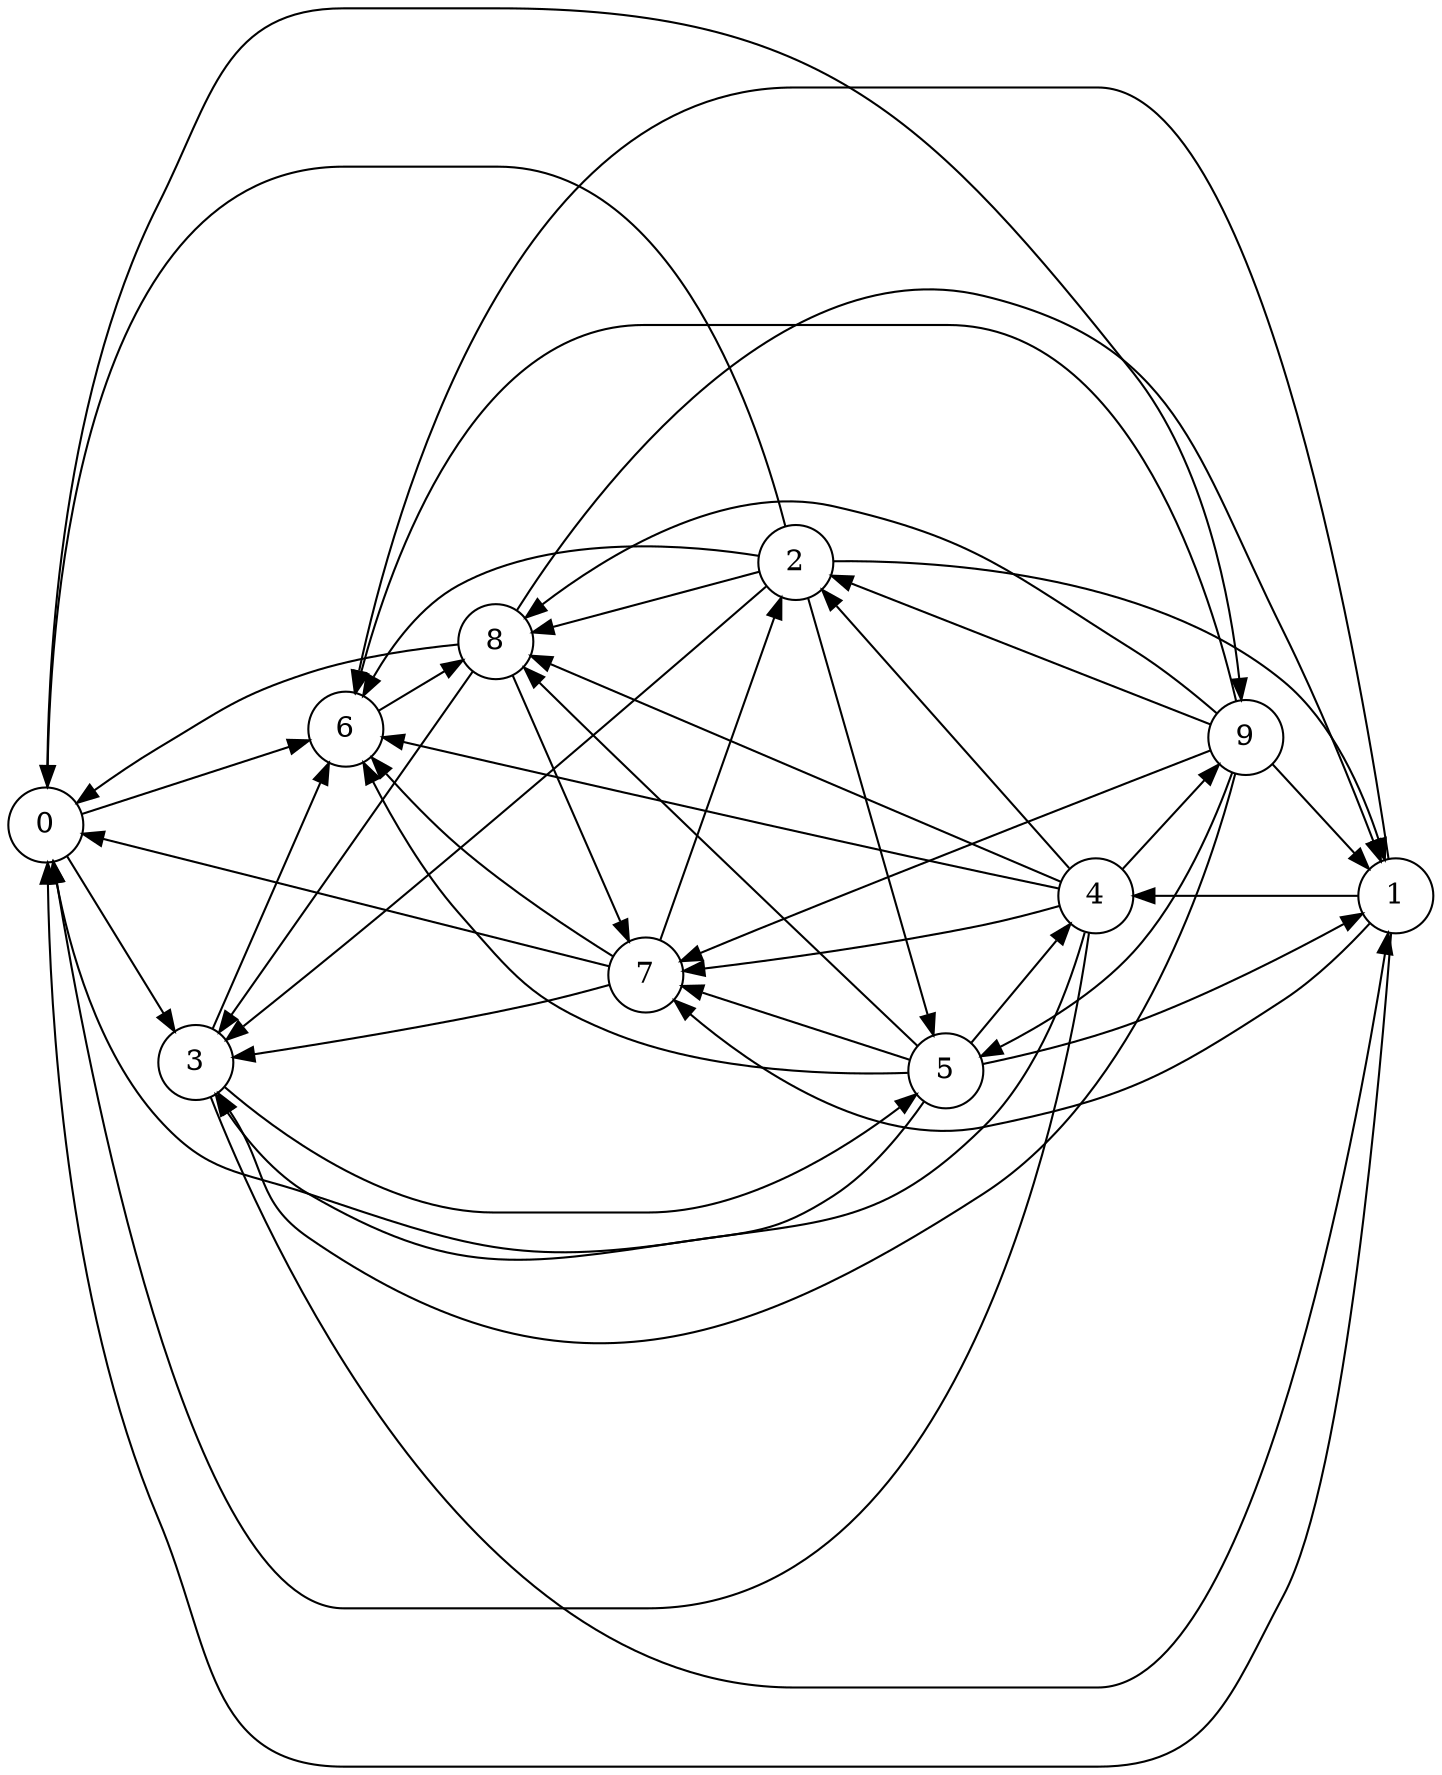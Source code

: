 digraph {
rankdir = LR;
node [shape = circle];
"0" -> "3"
"0" -> "6"
"0" -> "9"
"1" -> "0"
"1" -> "4"
"1" -> "6"
"1" -> "7"
"2" -> "0"
"2" -> "1"
"2" -> "3"
"2" -> "5"
"2" -> "6"
"2" -> "8"
"3" -> "1"
"3" -> "5"
"3" -> "6"
"4" -> "0"
"4" -> "2"
"4" -> "3"
"4" -> "6"
"4" -> "7"
"4" -> "8"
"4" -> "9"
"5" -> "0"
"5" -> "1"
"5" -> "4"
"5" -> "6"
"5" -> "7"
"5" -> "8"
"6" -> "8"
"7" -> "0"
"7" -> "2"
"7" -> "3"
"7" -> "6"
"8" -> "0"
"8" -> "1"
"8" -> "3"
"8" -> "7"
"9" -> "1"
"9" -> "2"
"9" -> "3"
"9" -> "5"
"9" -> "6"
"9" -> "7"
"9" -> "8"
}
